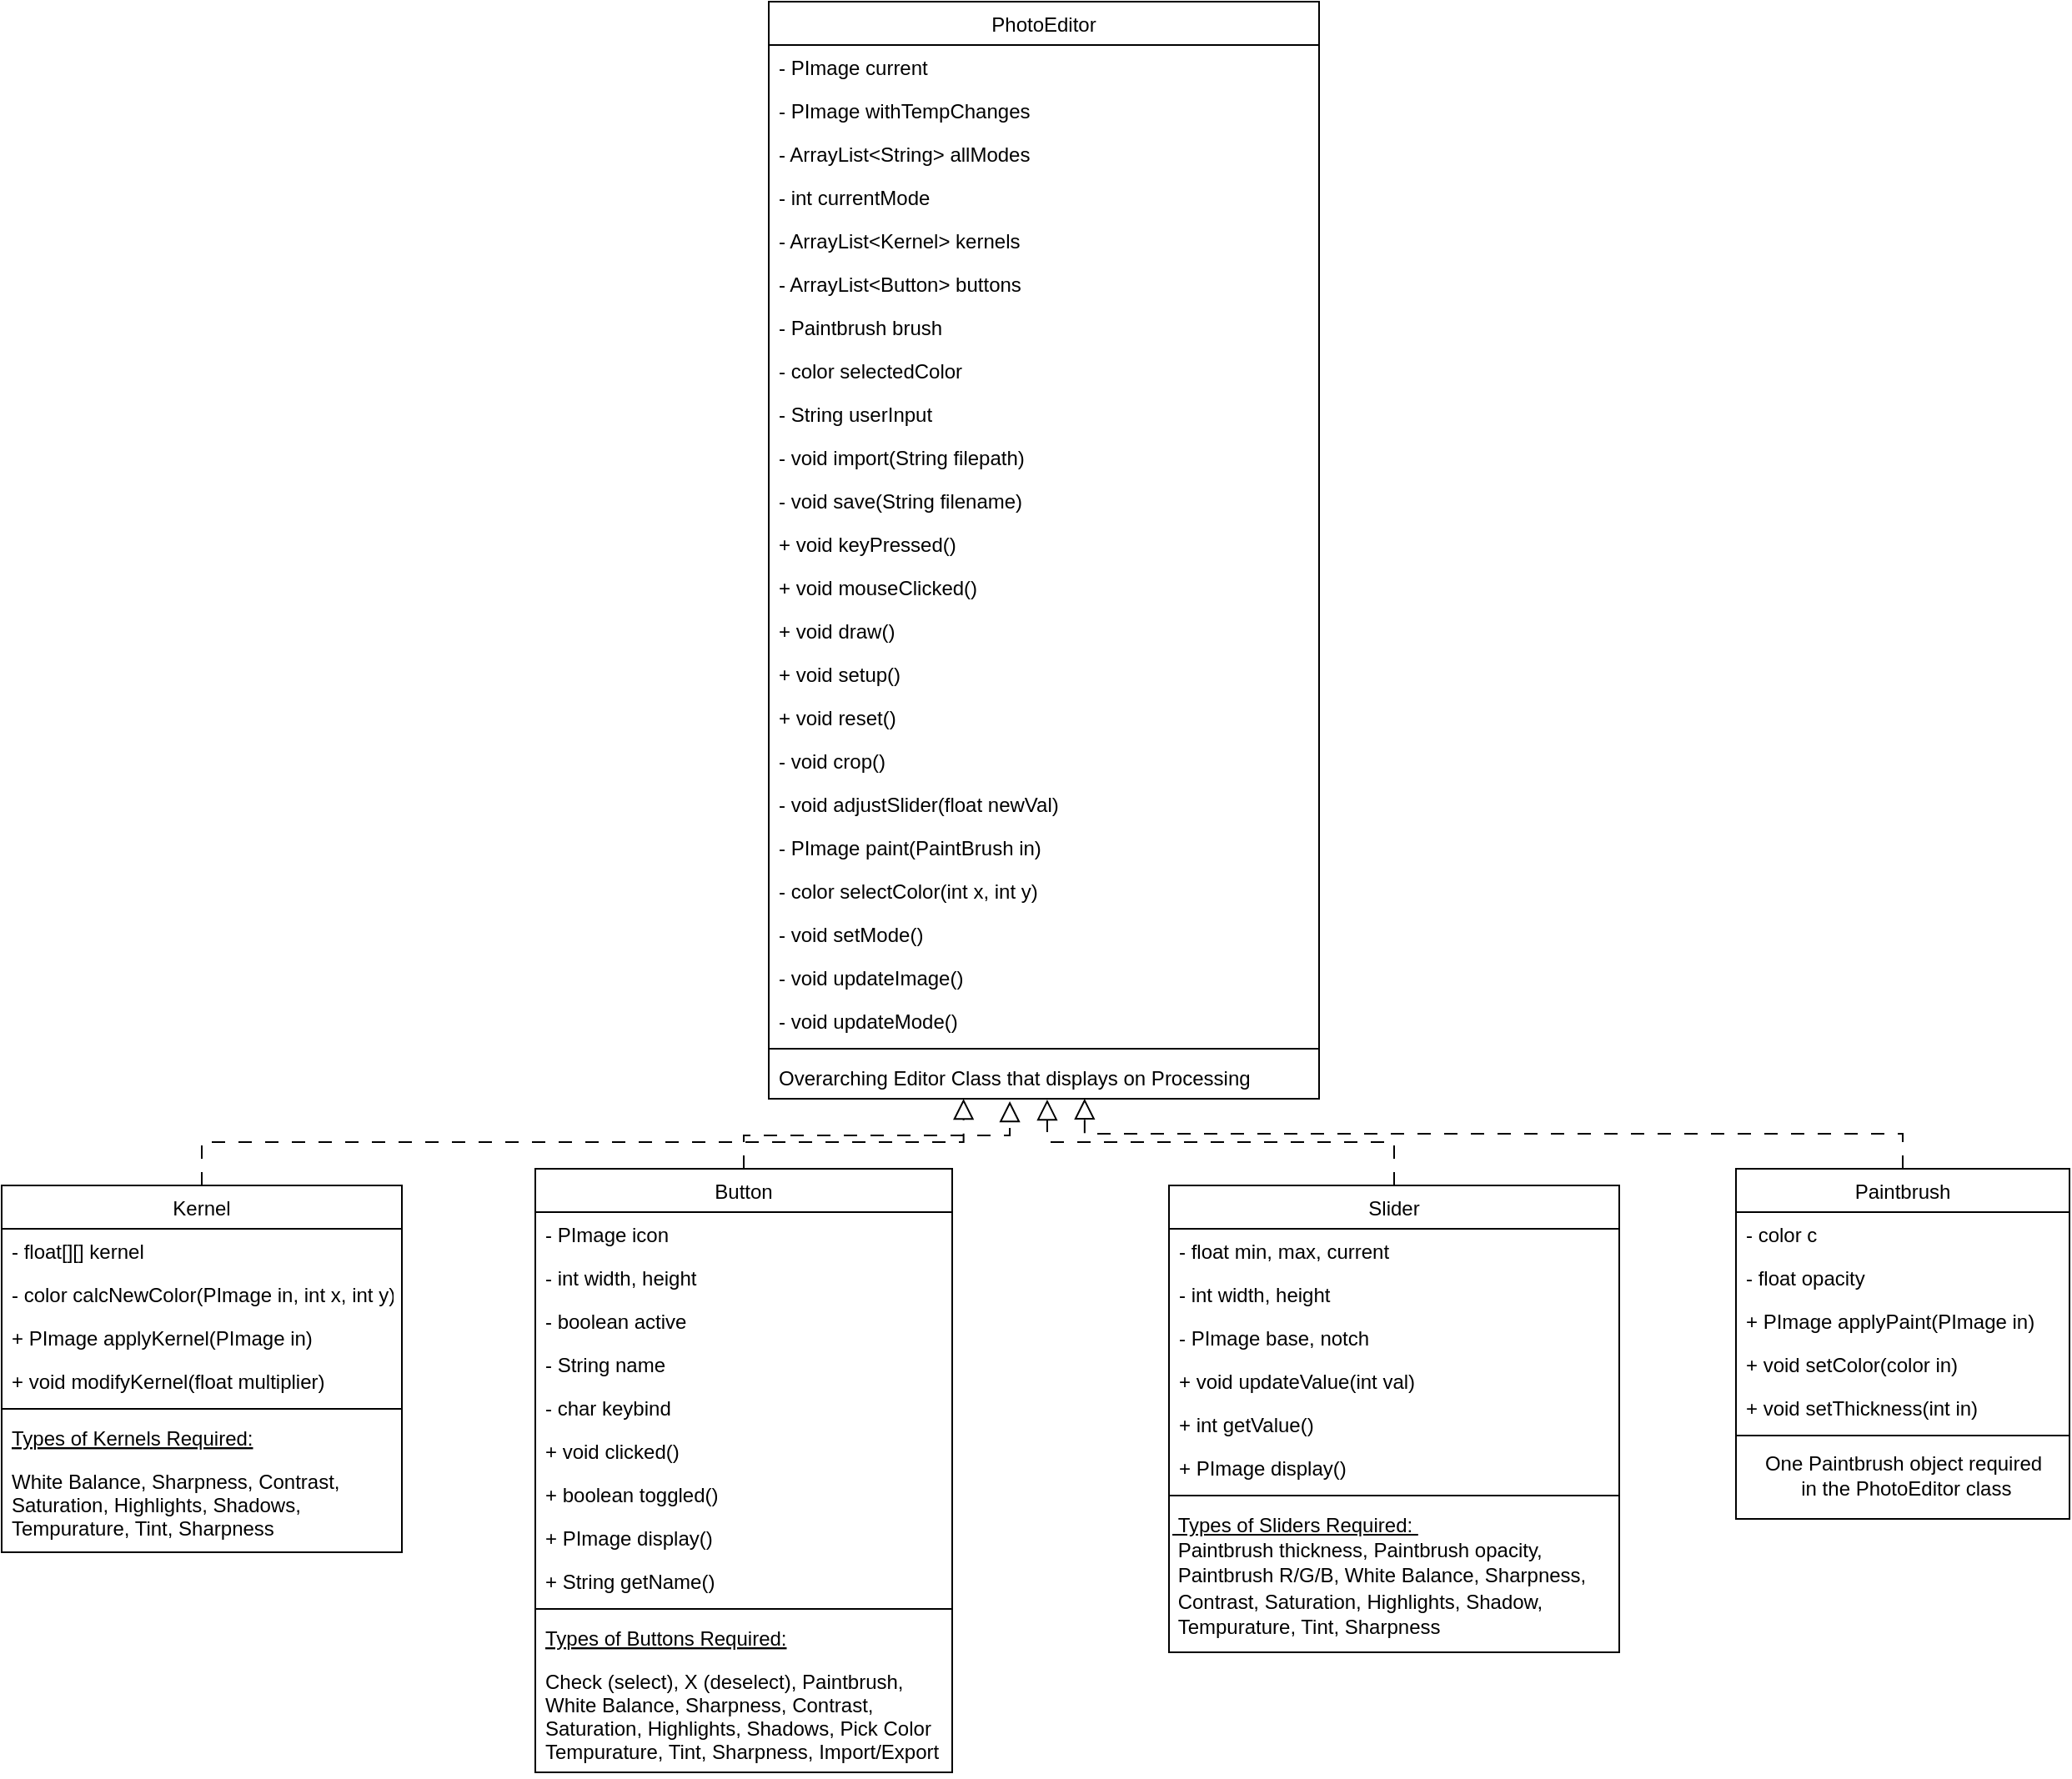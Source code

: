 <mxfile version="24.4.0" type="device">
  <diagram id="C5RBs43oDa-KdzZeNtuy" name="Page-1">
    <mxGraphModel dx="987" dy="1754" grid="1" gridSize="10" guides="0" tooltips="1" connect="1" arrows="1" fold="1" page="1" pageScale="1" pageWidth="827" pageHeight="1169" math="0" shadow="0">
      <root>
        <mxCell id="WIyWlLk6GJQsqaUBKTNV-0" />
        <mxCell id="WIyWlLk6GJQsqaUBKTNV-1" parent="WIyWlLk6GJQsqaUBKTNV-0" />
        <mxCell id="zkfFHV4jXpPFQw0GAbJ--0" value="PhotoEditor" style="swimlane;fontStyle=0;align=center;verticalAlign=top;childLayout=stackLayout;horizontal=1;startSize=26;horizontalStack=0;resizeParent=1;resizeLast=0;collapsible=1;marginBottom=0;rounded=0;shadow=0;strokeWidth=1;labelBackgroundColor=none;" parent="WIyWlLk6GJQsqaUBKTNV-1" vertex="1">
          <mxGeometry x="660" y="-160" width="330" height="658" as="geometry">
            <mxRectangle x="230" y="140" width="160" height="26" as="alternateBounds" />
          </mxGeometry>
        </mxCell>
        <mxCell id="zkfFHV4jXpPFQw0GAbJ--1" value="- PImage current&#xa;" style="text;align=left;verticalAlign=top;spacingLeft=4;spacingRight=4;overflow=hidden;rotatable=0;points=[[0,0.5],[1,0.5]];portConstraint=eastwest;labelBackgroundColor=none;" parent="zkfFHV4jXpPFQw0GAbJ--0" vertex="1">
          <mxGeometry y="26" width="330" height="26" as="geometry" />
        </mxCell>
        <mxCell id="sV5CM1YsXXKvvWE4K7XY-35" value="- PImage withTempChanges&#xa;" style="text;align=left;verticalAlign=top;spacingLeft=4;spacingRight=4;overflow=hidden;rotatable=0;points=[[0,0.5],[1,0.5]];portConstraint=eastwest;labelBackgroundColor=none;" parent="zkfFHV4jXpPFQw0GAbJ--0" vertex="1">
          <mxGeometry y="52" width="330" height="26" as="geometry" />
        </mxCell>
        <mxCell id="xzbiWanZQsprY2m4yfpJ-10" value="- ArrayList&lt;String&gt; allModes&#xa;" style="text;align=left;verticalAlign=top;spacingLeft=4;spacingRight=4;overflow=hidden;rotatable=0;points=[[0,0.5],[1,0.5]];portConstraint=eastwest;labelBackgroundColor=none;" parent="zkfFHV4jXpPFQw0GAbJ--0" vertex="1">
          <mxGeometry y="78" width="330" height="26" as="geometry" />
        </mxCell>
        <mxCell id="xzbiWanZQsprY2m4yfpJ-11" value="- int currentMode&#xa;" style="text;align=left;verticalAlign=top;spacingLeft=4;spacingRight=4;overflow=hidden;rotatable=0;points=[[0,0.5],[1,0.5]];portConstraint=eastwest;labelBackgroundColor=none;" parent="zkfFHV4jXpPFQw0GAbJ--0" vertex="1">
          <mxGeometry y="104" width="330" height="26" as="geometry" />
        </mxCell>
        <mxCell id="mby0wJFlteXHW36H2Z7w-5" value="- ArrayList&lt;Kernel&gt; kernels&#xa;" style="text;align=left;verticalAlign=top;spacingLeft=4;spacingRight=4;overflow=hidden;rotatable=0;points=[[0,0.5],[1,0.5]];portConstraint=eastwest;labelBackgroundColor=none;" parent="zkfFHV4jXpPFQw0GAbJ--0" vertex="1">
          <mxGeometry y="130" width="330" height="26" as="geometry" />
        </mxCell>
        <mxCell id="eLnckijSXvM6XA1UKB-V-0" value="- ArrayList&lt;Button&gt; buttons&#xa;" style="text;align=left;verticalAlign=top;spacingLeft=4;spacingRight=4;overflow=hidden;rotatable=0;points=[[0,0.5],[1,0.5]];portConstraint=eastwest;labelBackgroundColor=none;" parent="zkfFHV4jXpPFQw0GAbJ--0" vertex="1">
          <mxGeometry y="156" width="330" height="26" as="geometry" />
        </mxCell>
        <mxCell id="sV5CM1YsXXKvvWE4K7XY-30" value="- Paintbrush brush" style="text;align=left;verticalAlign=top;spacingLeft=4;spacingRight=4;overflow=hidden;rotatable=0;points=[[0,0.5],[1,0.5]];portConstraint=eastwest;labelBackgroundColor=none;" parent="zkfFHV4jXpPFQw0GAbJ--0" vertex="1">
          <mxGeometry y="182" width="330" height="26" as="geometry" />
        </mxCell>
        <mxCell id="sV5CM1YsXXKvvWE4K7XY-34" value="- color selectedColor" style="text;align=left;verticalAlign=top;spacingLeft=4;spacingRight=4;overflow=hidden;rotatable=0;points=[[0,0.5],[1,0.5]];portConstraint=eastwest;labelBackgroundColor=none;" parent="zkfFHV4jXpPFQw0GAbJ--0" vertex="1">
          <mxGeometry y="208" width="330" height="26" as="geometry" />
        </mxCell>
        <mxCell id="anpcnqf_kQ_r--eO_kW_-0" value="- String userInput" style="text;align=left;verticalAlign=top;spacingLeft=4;spacingRight=4;overflow=hidden;rotatable=0;points=[[0,0.5],[1,0.5]];portConstraint=eastwest;labelBackgroundColor=none;" vertex="1" parent="zkfFHV4jXpPFQw0GAbJ--0">
          <mxGeometry y="234" width="330" height="26" as="geometry" />
        </mxCell>
        <mxCell id="mby0wJFlteXHW36H2Z7w-35" value="- void import(String filepath)&#xa;" style="text;align=left;verticalAlign=top;spacingLeft=4;spacingRight=4;overflow=hidden;rotatable=0;points=[[0,0.5],[1,0.5]];portConstraint=eastwest;labelBackgroundColor=none;" parent="zkfFHV4jXpPFQw0GAbJ--0" vertex="1">
          <mxGeometry y="260" width="330" height="26" as="geometry" />
        </mxCell>
        <mxCell id="mby0wJFlteXHW36H2Z7w-36" value="- void save(String filename)&#xa;" style="text;align=left;verticalAlign=top;spacingLeft=4;spacingRight=4;overflow=hidden;rotatable=0;points=[[0,0.5],[1,0.5]];portConstraint=eastwest;labelBackgroundColor=none;" parent="zkfFHV4jXpPFQw0GAbJ--0" vertex="1">
          <mxGeometry y="286" width="330" height="26" as="geometry" />
        </mxCell>
        <mxCell id="zkfFHV4jXpPFQw0GAbJ--2" value="+ void keyPressed()" style="text;align=left;verticalAlign=top;spacingLeft=4;spacingRight=4;overflow=hidden;rotatable=0;points=[[0,0.5],[1,0.5]];portConstraint=eastwest;rounded=0;shadow=0;html=0;labelBackgroundColor=none;" parent="zkfFHV4jXpPFQw0GAbJ--0" vertex="1">
          <mxGeometry y="312" width="330" height="26" as="geometry" />
        </mxCell>
        <mxCell id="zkfFHV4jXpPFQw0GAbJ--3" value="+ void mouseClicked()" style="text;align=left;verticalAlign=top;spacingLeft=4;spacingRight=4;overflow=hidden;rotatable=0;points=[[0,0.5],[1,0.5]];portConstraint=eastwest;rounded=0;shadow=0;html=0;labelBackgroundColor=none;" parent="zkfFHV4jXpPFQw0GAbJ--0" vertex="1">
          <mxGeometry y="338" width="330" height="26" as="geometry" />
        </mxCell>
        <mxCell id="xzbiWanZQsprY2m4yfpJ-0" value="+ void draw()" style="text;align=left;verticalAlign=top;spacingLeft=4;spacingRight=4;overflow=hidden;rotatable=0;points=[[0,0.5],[1,0.5]];portConstraint=eastwest;rounded=0;shadow=0;html=0;labelBackgroundColor=none;" parent="zkfFHV4jXpPFQw0GAbJ--0" vertex="1">
          <mxGeometry y="364" width="330" height="26" as="geometry" />
        </mxCell>
        <mxCell id="xzbiWanZQsprY2m4yfpJ-1" value="+ void setup()" style="text;align=left;verticalAlign=top;spacingLeft=4;spacingRight=4;overflow=hidden;rotatable=0;points=[[0,0.5],[1,0.5]];portConstraint=eastwest;rounded=0;shadow=0;html=0;labelBackgroundColor=none;" parent="zkfFHV4jXpPFQw0GAbJ--0" vertex="1">
          <mxGeometry y="390" width="330" height="26" as="geometry" />
        </mxCell>
        <mxCell id="xzbiWanZQsprY2m4yfpJ-12" value="+ void reset()" style="text;align=left;verticalAlign=top;spacingLeft=4;spacingRight=4;overflow=hidden;rotatable=0;points=[[0,0.5],[1,0.5]];portConstraint=eastwest;rounded=0;shadow=0;html=0;labelBackgroundColor=none;" parent="zkfFHV4jXpPFQw0GAbJ--0" vertex="1">
          <mxGeometry y="416" width="330" height="26" as="geometry" />
        </mxCell>
        <mxCell id="eLnckijSXvM6XA1UKB-V-12" value="- void crop()" style="text;align=left;verticalAlign=top;spacingLeft=4;spacingRight=4;overflow=hidden;rotatable=0;points=[[0,0.5],[1,0.5]];portConstraint=eastwest;rounded=0;shadow=0;html=0;labelBackgroundColor=none;" parent="zkfFHV4jXpPFQw0GAbJ--0" vertex="1">
          <mxGeometry y="442" width="330" height="26" as="geometry" />
        </mxCell>
        <mxCell id="mby0wJFlteXHW36H2Z7w-4" value="- void adjustSlider(float newVal)" style="text;align=left;verticalAlign=top;spacingLeft=4;spacingRight=4;overflow=hidden;rotatable=0;points=[[0,0.5],[1,0.5]];portConstraint=eastwest;rounded=0;shadow=0;html=0;labelBackgroundColor=none;" parent="zkfFHV4jXpPFQw0GAbJ--0" vertex="1">
          <mxGeometry y="468" width="330" height="26" as="geometry" />
        </mxCell>
        <mxCell id="xzbiWanZQsprY2m4yfpJ-4" value="- PImage paint(PaintBrush in)" style="text;align=left;verticalAlign=top;spacingLeft=4;spacingRight=4;overflow=hidden;rotatable=0;points=[[0,0.5],[1,0.5]];portConstraint=eastwest;rounded=0;shadow=0;html=0;labelBackgroundColor=none;" parent="zkfFHV4jXpPFQw0GAbJ--0" vertex="1">
          <mxGeometry y="494" width="330" height="26" as="geometry" />
        </mxCell>
        <mxCell id="sV5CM1YsXXKvvWE4K7XY-31" value="- color selectColor(int x, int y)" style="text;align=left;verticalAlign=top;spacingLeft=4;spacingRight=4;overflow=hidden;rotatable=0;points=[[0,0.5],[1,0.5]];portConstraint=eastwest;rounded=0;shadow=0;html=0;labelBackgroundColor=none;" parent="zkfFHV4jXpPFQw0GAbJ--0" vertex="1">
          <mxGeometry y="520" width="330" height="26" as="geometry" />
        </mxCell>
        <mxCell id="sV5CM1YsXXKvvWE4K7XY-3" value="- void setMode()" style="text;align=left;verticalAlign=top;spacingLeft=4;spacingRight=4;overflow=hidden;rotatable=0;points=[[0,0.5],[1,0.5]];portConstraint=eastwest;rounded=0;shadow=0;html=0;labelBackgroundColor=none;" parent="zkfFHV4jXpPFQw0GAbJ--0" vertex="1">
          <mxGeometry y="546" width="330" height="26" as="geometry" />
        </mxCell>
        <mxCell id="sV5CM1YsXXKvvWE4K7XY-4" value="- void updateImage()" style="text;align=left;verticalAlign=top;spacingLeft=4;spacingRight=4;overflow=hidden;rotatable=0;points=[[0,0.5],[1,0.5]];portConstraint=eastwest;rounded=0;shadow=0;html=0;labelBackgroundColor=none;" parent="zkfFHV4jXpPFQw0GAbJ--0" vertex="1">
          <mxGeometry y="572" width="330" height="26" as="geometry" />
        </mxCell>
        <mxCell id="sV5CM1YsXXKvvWE4K7XY-14" value="- void updateMode()" style="text;align=left;verticalAlign=top;spacingLeft=4;spacingRight=4;overflow=hidden;rotatable=0;points=[[0,0.5],[1,0.5]];portConstraint=eastwest;rounded=0;shadow=0;html=0;labelBackgroundColor=none;" parent="zkfFHV4jXpPFQw0GAbJ--0" vertex="1">
          <mxGeometry y="598" width="330" height="26" as="geometry" />
        </mxCell>
        <mxCell id="zkfFHV4jXpPFQw0GAbJ--4" value="" style="line;html=1;strokeWidth=1;align=left;verticalAlign=middle;spacingTop=-1;spacingLeft=3;spacingRight=3;rotatable=0;labelPosition=right;points=[];portConstraint=eastwest;labelBackgroundColor=none;" parent="zkfFHV4jXpPFQw0GAbJ--0" vertex="1">
          <mxGeometry y="624" width="330" height="8" as="geometry" />
        </mxCell>
        <mxCell id="zkfFHV4jXpPFQw0GAbJ--5" value="Overarching Editor Class that displays on Processing" style="text;align=left;verticalAlign=top;spacingLeft=4;spacingRight=4;overflow=hidden;rotatable=0;points=[[0,0.5],[1,0.5]];portConstraint=eastwest;labelBackgroundColor=none;" parent="zkfFHV4jXpPFQw0GAbJ--0" vertex="1">
          <mxGeometry y="632" width="330" height="26" as="geometry" />
        </mxCell>
        <mxCell id="sV5CM1YsXXKvvWE4K7XY-24" style="edgeStyle=elbowEdgeStyle;rounded=0;orthogonalLoop=1;jettySize=auto;html=1;elbow=vertical;endArrow=block;endFill=0;endSize=10;dashed=1;dashPattern=8 8;entryX=0.574;entryY=0.997;entryDx=0;entryDy=0;entryPerimeter=0;" parent="WIyWlLk6GJQsqaUBKTNV-1" source="zkfFHV4jXpPFQw0GAbJ--13" target="zkfFHV4jXpPFQw0GAbJ--5" edge="1">
          <mxGeometry relative="1" as="geometry">
            <mxPoint x="850" y="470" as="targetPoint" />
          </mxGeometry>
        </mxCell>
        <mxCell id="zkfFHV4jXpPFQw0GAbJ--13" value="Paintbrush" style="swimlane;fontStyle=0;align=center;verticalAlign=top;childLayout=stackLayout;horizontal=1;startSize=26;horizontalStack=0;resizeParent=1;resizeLast=0;collapsible=1;marginBottom=0;rounded=0;shadow=0;strokeWidth=1;labelBackgroundColor=none;" parent="WIyWlLk6GJQsqaUBKTNV-1" vertex="1">
          <mxGeometry x="1240" y="540" width="200" height="210" as="geometry">
            <mxRectangle x="340" y="380" width="170" height="26" as="alternateBounds" />
          </mxGeometry>
        </mxCell>
        <mxCell id="zkfFHV4jXpPFQw0GAbJ--14" value="- color c" style="text;align=left;verticalAlign=top;spacingLeft=4;spacingRight=4;overflow=hidden;rotatable=0;points=[[0,0.5],[1,0.5]];portConstraint=eastwest;labelBackgroundColor=none;" parent="zkfFHV4jXpPFQw0GAbJ--13" vertex="1">
          <mxGeometry y="26" width="200" height="26" as="geometry" />
        </mxCell>
        <mxCell id="sV5CM1YsXXKvvWE4K7XY-8" value="- float opacity" style="text;align=left;verticalAlign=top;spacingLeft=4;spacingRight=4;overflow=hidden;rotatable=0;points=[[0,0.5],[1,0.5]];portConstraint=eastwest;labelBackgroundColor=none;" parent="zkfFHV4jXpPFQw0GAbJ--13" vertex="1">
          <mxGeometry y="52" width="200" height="26" as="geometry" />
        </mxCell>
        <mxCell id="xzbiWanZQsprY2m4yfpJ-9" value="+ PImage applyPaint(PImage in)" style="text;align=left;verticalAlign=top;spacingLeft=4;spacingRight=4;overflow=hidden;rotatable=0;points=[[0,0.5],[1,0.5]];portConstraint=eastwest;labelBackgroundColor=none;" parent="zkfFHV4jXpPFQw0GAbJ--13" vertex="1">
          <mxGeometry y="78" width="200" height="26" as="geometry" />
        </mxCell>
        <mxCell id="sV5CM1YsXXKvvWE4K7XY-1" value="+ void setColor(color in)" style="text;align=left;verticalAlign=top;spacingLeft=4;spacingRight=4;overflow=hidden;rotatable=0;points=[[0,0.5],[1,0.5]];portConstraint=eastwest;labelBackgroundColor=none;" parent="zkfFHV4jXpPFQw0GAbJ--13" vertex="1">
          <mxGeometry y="104" width="200" height="26" as="geometry" />
        </mxCell>
        <mxCell id="sV5CM1YsXXKvvWE4K7XY-2" value="+ void setThickness(int in)" style="text;align=left;verticalAlign=top;spacingLeft=4;spacingRight=4;overflow=hidden;rotatable=0;points=[[0,0.5],[1,0.5]];portConstraint=eastwest;labelBackgroundColor=none;" parent="zkfFHV4jXpPFQw0GAbJ--13" vertex="1">
          <mxGeometry y="130" width="200" height="26" as="geometry" />
        </mxCell>
        <mxCell id="zkfFHV4jXpPFQw0GAbJ--15" value="" style="line;html=1;strokeWidth=1;align=left;verticalAlign=middle;spacingTop=-1;spacingLeft=3;spacingRight=3;rotatable=0;labelPosition=right;points=[];portConstraint=eastwest;labelBackgroundColor=none;" parent="zkfFHV4jXpPFQw0GAbJ--13" vertex="1">
          <mxGeometry y="156" width="200" height="8" as="geometry" />
        </mxCell>
        <mxCell id="sV5CM1YsXXKvvWE4K7XY-29" value="One Paintbrush object required&lt;div&gt;&amp;nbsp;in the PhotoEditor class&lt;/div&gt;" style="text;html=1;align=center;verticalAlign=middle;resizable=0;points=[];autosize=1;strokeColor=none;fillColor=none;" parent="zkfFHV4jXpPFQw0GAbJ--13" vertex="1">
          <mxGeometry y="164" width="200" height="40" as="geometry" />
        </mxCell>
        <mxCell id="sV5CM1YsXXKvvWE4K7XY-25" style="edgeStyle=elbowEdgeStyle;rounded=0;orthogonalLoop=1;jettySize=auto;html=1;elbow=vertical;endArrow=block;endFill=0;endSize=10;dashed=1;dashPattern=8 8;entryX=0.354;entryY=1.002;entryDx=0;entryDy=0;entryPerimeter=0;" parent="WIyWlLk6GJQsqaUBKTNV-1" source="xzbiWanZQsprY2m4yfpJ-13" target="zkfFHV4jXpPFQw0GAbJ--5" edge="1">
          <mxGeometry relative="1" as="geometry">
            <mxPoint x="777" y="470" as="targetPoint" />
          </mxGeometry>
        </mxCell>
        <mxCell id="xzbiWanZQsprY2m4yfpJ-13" value="Kernel" style="swimlane;fontStyle=0;align=center;verticalAlign=top;childLayout=stackLayout;horizontal=1;startSize=26;horizontalStack=0;resizeParent=1;resizeLast=0;collapsible=1;marginBottom=0;rounded=0;shadow=0;strokeWidth=1;labelBackgroundColor=none;" parent="WIyWlLk6GJQsqaUBKTNV-1" vertex="1">
          <mxGeometry x="200" y="550" width="240" height="220" as="geometry">
            <mxRectangle x="130" y="380" width="160" height="26" as="alternateBounds" />
          </mxGeometry>
        </mxCell>
        <mxCell id="xzbiWanZQsprY2m4yfpJ-14" value="- float[][] kernel" style="text;align=left;verticalAlign=top;spacingLeft=4;spacingRight=4;overflow=hidden;rotatable=0;points=[[0,0.5],[1,0.5]];portConstraint=eastwest;labelBackgroundColor=none;" parent="xzbiWanZQsprY2m4yfpJ-13" vertex="1">
          <mxGeometry y="26" width="240" height="26" as="geometry" />
        </mxCell>
        <mxCell id="INyM_bbLRhq10Ez7TqRx-3" value="- color calcNewColor(PImage in, int x, int y)" style="text;align=left;verticalAlign=top;spacingLeft=4;spacingRight=4;overflow=hidden;rotatable=0;points=[[0,0.5],[1,0.5]];portConstraint=eastwest;rounded=0;shadow=0;html=0;labelBackgroundColor=none;" parent="xzbiWanZQsprY2m4yfpJ-13" vertex="1">
          <mxGeometry y="52" width="240" height="26" as="geometry" />
        </mxCell>
        <mxCell id="sV5CM1YsXXKvvWE4K7XY-5" value="+ PImage applyKernel(PImage in)" style="text;align=left;verticalAlign=top;spacingLeft=4;spacingRight=4;overflow=hidden;rotatable=0;points=[[0,0.5],[1,0.5]];portConstraint=eastwest;rounded=0;shadow=0;html=0;labelBackgroundColor=none;" parent="xzbiWanZQsprY2m4yfpJ-13" vertex="1">
          <mxGeometry y="78" width="240" height="26" as="geometry" />
        </mxCell>
        <mxCell id="sV5CM1YsXXKvvWE4K7XY-7" value="+ void modifyKernel(float multiplier)" style="text;align=left;verticalAlign=top;spacingLeft=4;spacingRight=4;overflow=hidden;rotatable=0;points=[[0,0.5],[1,0.5]];portConstraint=eastwest;rounded=0;shadow=0;html=0;labelBackgroundColor=none;" parent="xzbiWanZQsprY2m4yfpJ-13" vertex="1">
          <mxGeometry y="104" width="240" height="26" as="geometry" />
        </mxCell>
        <mxCell id="xzbiWanZQsprY2m4yfpJ-16" value="" style="line;html=1;strokeWidth=1;align=left;verticalAlign=middle;spacingTop=-1;spacingLeft=3;spacingRight=3;rotatable=0;labelPosition=right;points=[];portConstraint=eastwest;labelBackgroundColor=none;" parent="xzbiWanZQsprY2m4yfpJ-13" vertex="1">
          <mxGeometry y="130" width="240" height="8" as="geometry" />
        </mxCell>
        <mxCell id="xzbiWanZQsprY2m4yfpJ-17" value="Types of Kernels Required:" style="text;align=left;verticalAlign=top;spacingLeft=4;spacingRight=4;overflow=hidden;rotatable=0;points=[[0,0.5],[1,0.5]];portConstraint=eastwest;fontStyle=4;labelBackgroundColor=none;" parent="xzbiWanZQsprY2m4yfpJ-13" vertex="1">
          <mxGeometry y="138" width="240" height="26" as="geometry" />
        </mxCell>
        <mxCell id="xzbiWanZQsprY2m4yfpJ-18" value="White Balance, Sharpness, Contrast, &#xa;Saturation, Highlights, Shadows, &#xa;Tempurature, Tint, Sharpness" style="text;align=left;verticalAlign=top;spacingLeft=4;spacingRight=4;overflow=hidden;rotatable=0;points=[[0,0.5],[1,0.5]];portConstraint=eastwest;labelBackgroundColor=none;" parent="xzbiWanZQsprY2m4yfpJ-13" vertex="1">
          <mxGeometry y="164" width="240" height="56" as="geometry" />
        </mxCell>
        <mxCell id="sV5CM1YsXXKvvWE4K7XY-23" style="edgeStyle=elbowEdgeStyle;rounded=0;orthogonalLoop=1;jettySize=auto;html=1;elbow=vertical;endSize=10;endArrow=block;endFill=0;dashed=1;dashPattern=8 8;entryX=0.438;entryY=1.059;entryDx=0;entryDy=0;entryPerimeter=0;" parent="WIyWlLk6GJQsqaUBKTNV-1" source="INyM_bbLRhq10Ez7TqRx-4" target="zkfFHV4jXpPFQw0GAbJ--5" edge="1">
          <mxGeometry relative="1" as="geometry">
            <mxPoint x="810" y="500" as="targetPoint" />
          </mxGeometry>
        </mxCell>
        <mxCell id="INyM_bbLRhq10Ez7TqRx-4" value="Button" style="swimlane;fontStyle=0;align=center;verticalAlign=top;childLayout=stackLayout;horizontal=1;startSize=26;horizontalStack=0;resizeParent=1;resizeLast=0;collapsible=1;marginBottom=0;rounded=0;shadow=0;strokeWidth=1;labelBackgroundColor=none;" parent="WIyWlLk6GJQsqaUBKTNV-1" vertex="1">
          <mxGeometry x="520" y="540" width="250" height="362" as="geometry">
            <mxRectangle x="130" y="380" width="160" height="26" as="alternateBounds" />
          </mxGeometry>
        </mxCell>
        <mxCell id="INyM_bbLRhq10Ez7TqRx-5" value="- PImage icon" style="text;align=left;verticalAlign=top;spacingLeft=4;spacingRight=4;overflow=hidden;rotatable=0;points=[[0,0.5],[1,0.5]];portConstraint=eastwest;labelBackgroundColor=none;" parent="INyM_bbLRhq10Ez7TqRx-4" vertex="1">
          <mxGeometry y="26" width="250" height="26" as="geometry" />
        </mxCell>
        <mxCell id="sV5CM1YsXXKvvWE4K7XY-28" value="- int width, height" style="text;align=left;verticalAlign=top;spacingLeft=4;spacingRight=4;overflow=hidden;rotatable=0;points=[[0,0.5],[1,0.5]];portConstraint=eastwest;labelBackgroundColor=none;" parent="INyM_bbLRhq10Ez7TqRx-4" vertex="1">
          <mxGeometry y="52" width="250" height="26" as="geometry" />
        </mxCell>
        <mxCell id="INyM_bbLRhq10Ez7TqRx-12" value="- boolean active&#xa;" style="text;align=left;verticalAlign=top;spacingLeft=4;spacingRight=4;overflow=hidden;rotatable=0;points=[[0,0.5],[1,0.5]];portConstraint=eastwest;labelBackgroundColor=none;" parent="INyM_bbLRhq10Ez7TqRx-4" vertex="1">
          <mxGeometry y="78" width="250" height="26" as="geometry" />
        </mxCell>
        <mxCell id="INyM_bbLRhq10Ez7TqRx-13" value="- String name&#xa;" style="text;align=left;verticalAlign=top;spacingLeft=4;spacingRight=4;overflow=hidden;rotatable=0;points=[[0,0.5],[1,0.5]];portConstraint=eastwest;labelBackgroundColor=none;" parent="INyM_bbLRhq10Ez7TqRx-4" vertex="1">
          <mxGeometry y="104" width="250" height="26" as="geometry" />
        </mxCell>
        <mxCell id="sV5CM1YsXXKvvWE4K7XY-11" value="- char keybind" style="text;align=left;verticalAlign=top;spacingLeft=4;spacingRight=4;overflow=hidden;rotatable=0;points=[[0,0.5],[1,0.5]];portConstraint=eastwest;labelBackgroundColor=none;" parent="INyM_bbLRhq10Ez7TqRx-4" vertex="1">
          <mxGeometry y="130" width="250" height="26" as="geometry" />
        </mxCell>
        <mxCell id="mby0wJFlteXHW36H2Z7w-0" value="+ void clicked()&#xa;" style="text;align=left;verticalAlign=top;spacingLeft=4;spacingRight=4;overflow=hidden;rotatable=0;points=[[0,0.5],[1,0.5]];portConstraint=eastwest;labelBackgroundColor=none;" parent="INyM_bbLRhq10Ez7TqRx-4" vertex="1">
          <mxGeometry y="156" width="250" height="26" as="geometry" />
        </mxCell>
        <mxCell id="mby0wJFlteXHW36H2Z7w-2" value="+ boolean toggled()&#xa;" style="text;align=left;verticalAlign=top;spacingLeft=4;spacingRight=4;overflow=hidden;rotatable=0;points=[[0,0.5],[1,0.5]];portConstraint=eastwest;labelBackgroundColor=none;" parent="INyM_bbLRhq10Ez7TqRx-4" vertex="1">
          <mxGeometry y="182" width="250" height="26" as="geometry" />
        </mxCell>
        <mxCell id="mby0wJFlteXHW36H2Z7w-3" value="+ PImage display()&#xa;" style="text;align=left;verticalAlign=top;spacingLeft=4;spacingRight=4;overflow=hidden;rotatable=0;points=[[0,0.5],[1,0.5]];portConstraint=eastwest;labelBackgroundColor=none;" parent="INyM_bbLRhq10Ez7TqRx-4" vertex="1">
          <mxGeometry y="208" width="250" height="26" as="geometry" />
        </mxCell>
        <mxCell id="sV5CM1YsXXKvvWE4K7XY-9" value="+ String getName()" style="text;align=left;verticalAlign=top;spacingLeft=4;spacingRight=4;overflow=hidden;rotatable=0;points=[[0,0.5],[1,0.5]];portConstraint=eastwest;labelBackgroundColor=none;" parent="INyM_bbLRhq10Ez7TqRx-4" vertex="1">
          <mxGeometry y="234" width="250" height="26" as="geometry" />
        </mxCell>
        <mxCell id="INyM_bbLRhq10Ez7TqRx-8" value="" style="line;html=1;strokeWidth=1;align=left;verticalAlign=middle;spacingTop=-1;spacingLeft=3;spacingRight=3;rotatable=0;labelPosition=right;points=[];portConstraint=eastwest;labelBackgroundColor=none;" parent="INyM_bbLRhq10Ez7TqRx-4" vertex="1">
          <mxGeometry y="260" width="250" height="8" as="geometry" />
        </mxCell>
        <mxCell id="INyM_bbLRhq10Ez7TqRx-9" value="Types of Buttons Required:" style="text;align=left;verticalAlign=top;spacingLeft=4;spacingRight=4;overflow=hidden;rotatable=0;points=[[0,0.5],[1,0.5]];portConstraint=eastwest;fontStyle=4;labelBackgroundColor=none;" parent="INyM_bbLRhq10Ez7TqRx-4" vertex="1">
          <mxGeometry y="268" width="250" height="26" as="geometry" />
        </mxCell>
        <mxCell id="mby0wJFlteXHW36H2Z7w-8" value="Check (select), X (deselect), Paintbrush, &#xa;White Balance, Sharpness, Contrast, &#xa;Saturation, Highlights, Shadows, Pick Color&#xa;Tempurature, Tint, Sharpness, Import/Export" style="text;align=left;verticalAlign=top;spacingLeft=4;spacingRight=4;overflow=hidden;rotatable=0;points=[[0,0.5],[1,0.5]];portConstraint=eastwest;fontStyle=0;labelBackgroundColor=none;" parent="INyM_bbLRhq10Ez7TqRx-4" vertex="1">
          <mxGeometry y="294" width="250" height="68" as="geometry" />
        </mxCell>
        <mxCell id="sV5CM1YsXXKvvWE4K7XY-20" style="edgeStyle=elbowEdgeStyle;rounded=0;orthogonalLoop=1;jettySize=auto;html=1;dashed=1;dashPattern=8 8;elbow=vertical;endArrow=block;endFill=0;endSize=10;entryX=0.506;entryY=1.018;entryDx=0;entryDy=0;entryPerimeter=0;" parent="WIyWlLk6GJQsqaUBKTNV-1" source="mby0wJFlteXHW36H2Z7w-9" target="zkfFHV4jXpPFQw0GAbJ--5" edge="1">
          <mxGeometry relative="1" as="geometry">
            <mxPoint x="850" y="500" as="targetPoint" />
            <mxPoint x="1085" y="545.85" as="sourcePoint" />
          </mxGeometry>
        </mxCell>
        <mxCell id="mby0wJFlteXHW36H2Z7w-9" value="Slider" style="swimlane;fontStyle=0;align=center;verticalAlign=top;childLayout=stackLayout;horizontal=1;startSize=26;horizontalStack=0;resizeParent=1;resizeLast=0;collapsible=1;marginBottom=0;rounded=0;shadow=0;strokeWidth=1;labelBackgroundColor=none;" parent="WIyWlLk6GJQsqaUBKTNV-1" vertex="1">
          <mxGeometry x="900" y="550" width="270" height="280" as="geometry">
            <mxRectangle x="130" y="380" width="160" height="26" as="alternateBounds" />
          </mxGeometry>
        </mxCell>
        <mxCell id="mby0wJFlteXHW36H2Z7w-10" value="- float min, max, current" style="text;align=left;verticalAlign=top;spacingLeft=4;spacingRight=4;overflow=hidden;rotatable=0;points=[[0,0.5],[1,0.5]];portConstraint=eastwest;labelBackgroundColor=none;" parent="mby0wJFlteXHW36H2Z7w-9" vertex="1">
          <mxGeometry y="26" width="270" height="26" as="geometry" />
        </mxCell>
        <mxCell id="mby0wJFlteXHW36H2Z7w-20" value="- int width, height" style="text;align=left;verticalAlign=top;spacingLeft=4;spacingRight=4;overflow=hidden;rotatable=0;points=[[0,0.5],[1,0.5]];portConstraint=eastwest;labelBackgroundColor=none;" parent="mby0wJFlteXHW36H2Z7w-9" vertex="1">
          <mxGeometry y="52" width="270" height="26" as="geometry" />
        </mxCell>
        <mxCell id="mby0wJFlteXHW36H2Z7w-21" value="- PImage base, notch" style="text;align=left;verticalAlign=top;spacingLeft=4;spacingRight=4;overflow=hidden;rotatable=0;points=[[0,0.5],[1,0.5]];portConstraint=eastwest;labelBackgroundColor=none;" parent="mby0wJFlteXHW36H2Z7w-9" vertex="1">
          <mxGeometry y="78" width="270" height="26" as="geometry" />
        </mxCell>
        <mxCell id="mby0wJFlteXHW36H2Z7w-18" value="+ void updateValue(int val)" style="text;align=left;verticalAlign=top;spacingLeft=4;spacingRight=4;overflow=hidden;rotatable=0;points=[[0,0.5],[1,0.5]];portConstraint=eastwest;labelBackgroundColor=none;" parent="mby0wJFlteXHW36H2Z7w-9" vertex="1">
          <mxGeometry y="104" width="270" height="26" as="geometry" />
        </mxCell>
        <mxCell id="mby0wJFlteXHW36H2Z7w-19" value="+ int getValue()" style="text;align=left;verticalAlign=top;spacingLeft=4;spacingRight=4;overflow=hidden;rotatable=0;points=[[0,0.5],[1,0.5]];portConstraint=eastwest;labelBackgroundColor=none;" parent="mby0wJFlteXHW36H2Z7w-9" vertex="1">
          <mxGeometry y="130" width="270" height="26" as="geometry" />
        </mxCell>
        <mxCell id="mby0wJFlteXHW36H2Z7w-22" value="+ PImage display()" style="text;align=left;verticalAlign=top;spacingLeft=4;spacingRight=4;overflow=hidden;rotatable=0;points=[[0,0.5],[1,0.5]];portConstraint=eastwest;labelBackgroundColor=none;" parent="mby0wJFlteXHW36H2Z7w-9" vertex="1">
          <mxGeometry y="156" width="270" height="26" as="geometry" />
        </mxCell>
        <mxCell id="mby0wJFlteXHW36H2Z7w-14" value="" style="line;html=1;strokeWidth=1;align=left;verticalAlign=middle;spacingTop=-1;spacingLeft=3;spacingRight=3;rotatable=0;labelPosition=right;points=[];portConstraint=eastwest;labelBackgroundColor=none;" parent="mby0wJFlteXHW36H2Z7w-9" vertex="1">
          <mxGeometry y="182" width="270" height="8" as="geometry" />
        </mxCell>
        <mxCell id="sV5CM1YsXXKvvWE4K7XY-19" value="&lt;u&gt;&amp;nbsp;Types of Sliders Required:&amp;nbsp;&lt;/u&gt;&lt;div style=&quot;line-height: 130%;&quot;&gt;&amp;nbsp;Paintbrush thickness, Paintbrush opacity,&lt;/div&gt;&lt;div style=&quot;line-height: 130%;&quot;&gt;&amp;nbsp;Paintbrush R/G/B, White Balance, Sharpness,&lt;/div&gt;&lt;div style=&quot;line-height: 130%;&quot;&gt;&amp;nbsp;Contrast, Saturation, Highlights, Shadow,&lt;/div&gt;&lt;div style=&quot;line-height: 130%;&quot;&gt;&amp;nbsp;Tempurature, Tint, Sharpness&lt;/div&gt;" style="text;html=1;align=left;verticalAlign=middle;resizable=0;points=[];autosize=1;strokeColor=none;fillColor=none;" parent="mby0wJFlteXHW36H2Z7w-9" vertex="1">
          <mxGeometry y="190" width="270" height="90" as="geometry" />
        </mxCell>
      </root>
    </mxGraphModel>
  </diagram>
</mxfile>
